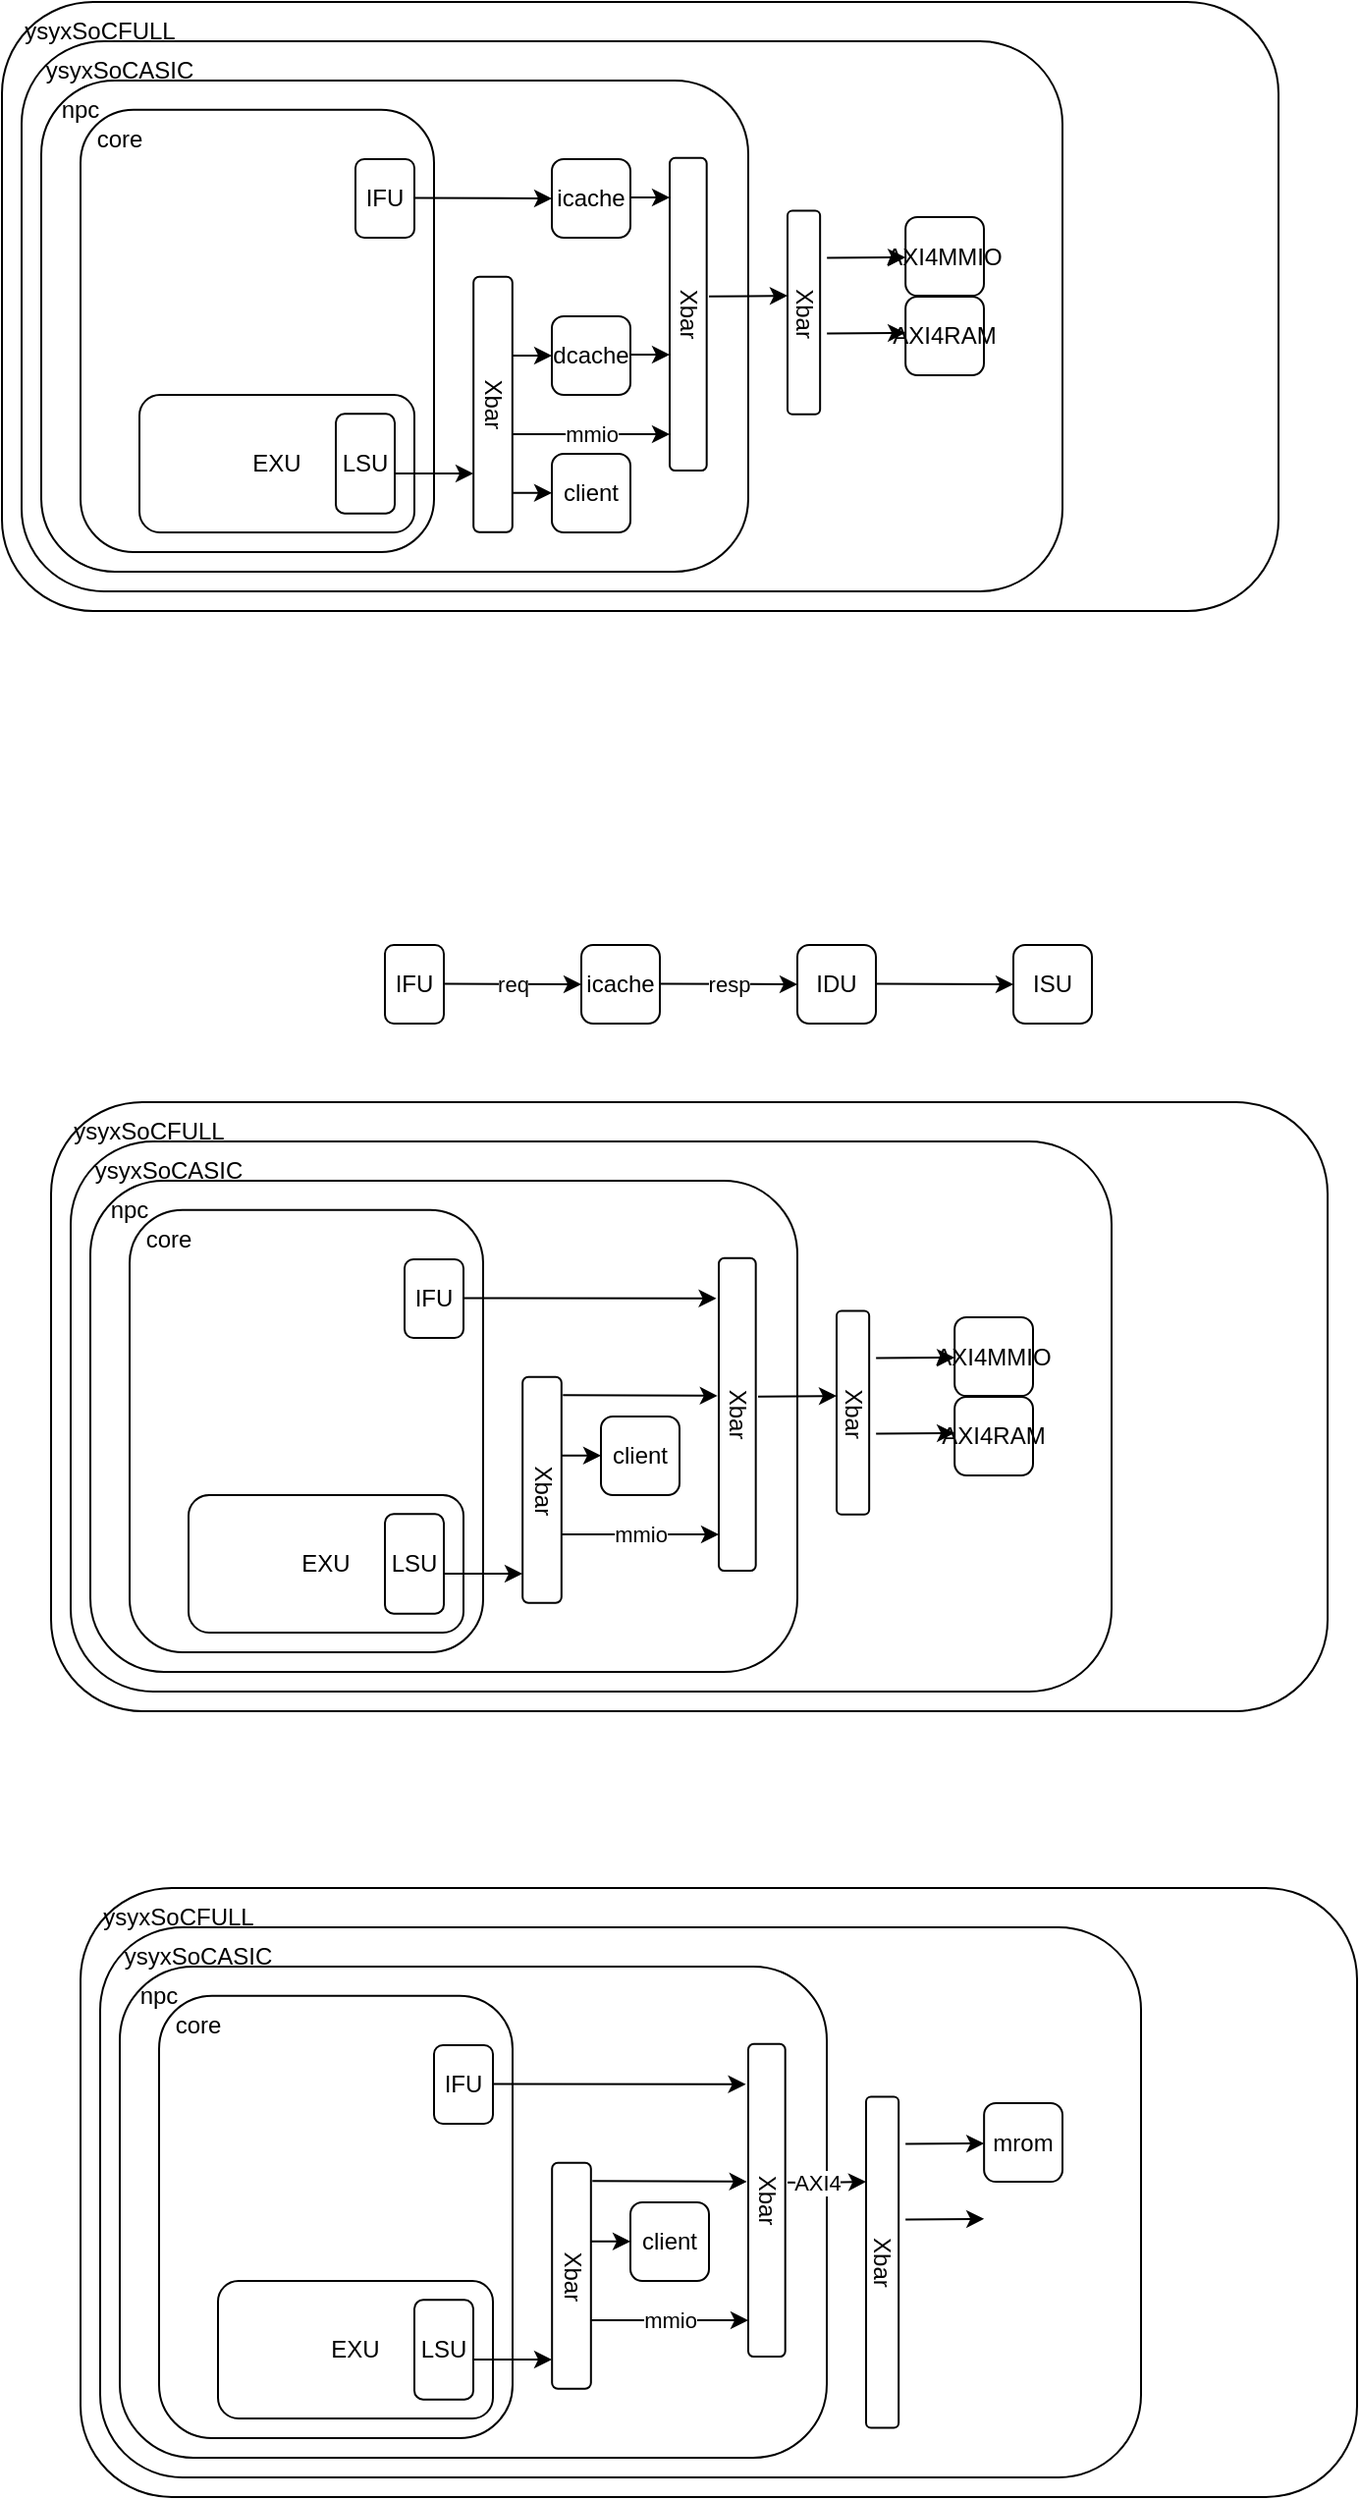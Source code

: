 <mxfile version="24.2.1" type="github" pages="2">
  <diagram name="Page-1" id="T88wnJ-eeVr1pX99vWu7">
    <mxGraphModel dx="1706" dy="488" grid="1" gridSize="10" guides="1" tooltips="1" connect="1" arrows="1" fold="1" page="1" pageScale="1" pageWidth="827" pageHeight="1169" math="0" shadow="0">
      <root>
        <mxCell id="0" />
        <mxCell id="1" parent="0" />
        <mxCell id="UKsWAtJ1c4aUPs8iqoxt-1" value="" style="rounded=1;whiteSpace=wrap;html=1;fillColor=none;" parent="1" vertex="1">
          <mxGeometry x="-795" y="80" width="650" height="310" as="geometry" />
        </mxCell>
        <mxCell id="OOI8E5ebIgTqgyi0JN3K-8" value="" style="rounded=1;whiteSpace=wrap;html=1;fillColor=none;" parent="1" vertex="1">
          <mxGeometry x="-785" y="100" width="530" height="280" as="geometry" />
        </mxCell>
        <mxCell id="ub4ppQevyPJ1YfXW-UWv-1" value="" style="rounded=1;whiteSpace=wrap;html=1;fillColor=none;" parent="1" vertex="1">
          <mxGeometry x="-775" y="120" width="360" height="250" as="geometry" />
        </mxCell>
        <mxCell id="OOI8E5ebIgTqgyi0JN3K-15" value="" style="rounded=1;whiteSpace=wrap;html=1;fillColor=none;" parent="1" vertex="1">
          <mxGeometry x="-755" y="134.82" width="180" height="225.18" as="geometry" />
        </mxCell>
        <mxCell id="ub4ppQevyPJ1YfXW-UWv-2" value="dcache" style="rounded=1;whiteSpace=wrap;html=1;" parent="1" vertex="1">
          <mxGeometry x="-515" y="240" width="40" height="40" as="geometry" />
        </mxCell>
        <mxCell id="ub4ppQevyPJ1YfXW-UWv-3" value="Xbar" style="rounded=1;whiteSpace=wrap;html=1;rotation=90;" parent="1" vertex="1">
          <mxGeometry x="-610" y="275" width="130" height="19.82" as="geometry" />
        </mxCell>
        <mxCell id="ub4ppQevyPJ1YfXW-UWv-14" value="EXU" style="rounded=1;whiteSpace=wrap;html=1;fillColor=none;" parent="1" vertex="1">
          <mxGeometry x="-725" y="280" width="140" height="70" as="geometry" />
        </mxCell>
        <mxCell id="ub4ppQevyPJ1YfXW-UWv-16" value="LSU" style="rounded=1;whiteSpace=wrap;html=1;fillColor=none;" parent="1" vertex="1">
          <mxGeometry x="-625" y="289.65" width="30" height="50.7" as="geometry" />
        </mxCell>
        <mxCell id="tJrX6if1Pe8QLQVKLtgi-5" value="client" style="rounded=1;whiteSpace=wrap;html=1;" parent="1" vertex="1">
          <mxGeometry x="-515" y="310" width="40" height="40" as="geometry" />
        </mxCell>
        <mxCell id="OOI8E5ebIgTqgyi0JN3K-1" value="" style="edgeStyle=none;orthogonalLoop=1;jettySize=auto;html=1;rounded=0;" parent="1" edge="1">
          <mxGeometry width="80" relative="1" as="geometry">
            <mxPoint x="-595" y="320" as="sourcePoint" />
            <mxPoint x="-555" y="320" as="targetPoint" />
            <Array as="points" />
          </mxGeometry>
        </mxCell>
        <mxCell id="OOI8E5ebIgTqgyi0JN3K-2" value="" style="edgeStyle=none;orthogonalLoop=1;jettySize=auto;html=1;rounded=0;" parent="1" edge="1">
          <mxGeometry width="80" relative="1" as="geometry">
            <mxPoint x="-535" y="329.83" as="sourcePoint" />
            <mxPoint x="-515" y="329.87" as="targetPoint" />
            <Array as="points" />
          </mxGeometry>
        </mxCell>
        <mxCell id="OOI8E5ebIgTqgyi0JN3K-3" value="" style="edgeStyle=none;orthogonalLoop=1;jettySize=auto;html=1;rounded=0;" parent="1" edge="1">
          <mxGeometry width="80" relative="1" as="geometry">
            <mxPoint x="-535" y="260.0" as="sourcePoint" />
            <mxPoint x="-515" y="260.04" as="targetPoint" />
            <Array as="points" />
          </mxGeometry>
        </mxCell>
        <mxCell id="OOI8E5ebIgTqgyi0JN3K-4" value="mmio" style="edgeStyle=none;orthogonalLoop=1;jettySize=auto;html=1;rounded=0;" parent="1" edge="1">
          <mxGeometry width="80" relative="1" as="geometry">
            <mxPoint x="-535" y="300.0" as="sourcePoint" />
            <mxPoint x="-455" y="300" as="targetPoint" />
            <Array as="points" />
          </mxGeometry>
        </mxCell>
        <mxCell id="OOI8E5ebIgTqgyi0JN3K-5" value="" style="edgeStyle=none;orthogonalLoop=1;jettySize=auto;html=1;rounded=0;" parent="1" edge="1">
          <mxGeometry width="80" relative="1" as="geometry">
            <mxPoint x="-475" y="259.52" as="sourcePoint" />
            <mxPoint x="-455" y="259.56" as="targetPoint" />
            <Array as="points" />
          </mxGeometry>
        </mxCell>
        <mxCell id="OOI8E5ebIgTqgyi0JN3K-6" value="Xbar" style="rounded=1;whiteSpace=wrap;html=1;rotation=90;" parent="1" vertex="1">
          <mxGeometry x="-525.15" y="229.55" width="159.14" height="18.84" as="geometry" />
        </mxCell>
        <mxCell id="OOI8E5ebIgTqgyi0JN3K-7" value="" style="edgeStyle=none;orthogonalLoop=1;jettySize=auto;html=1;rounded=0;" parent="1" edge="1">
          <mxGeometry width="80" relative="1" as="geometry">
            <mxPoint x="-435" y="229.86" as="sourcePoint" />
            <mxPoint x="-395" y="229.55" as="targetPoint" />
            <Array as="points" />
          </mxGeometry>
        </mxCell>
        <mxCell id="OOI8E5ebIgTqgyi0JN3K-9" value="IFU" style="rounded=1;whiteSpace=wrap;html=1;" parent="1" vertex="1">
          <mxGeometry x="-615" y="160" width="30" height="40" as="geometry" />
        </mxCell>
        <mxCell id="OOI8E5ebIgTqgyi0JN3K-10" value="" style="edgeStyle=none;orthogonalLoop=1;jettySize=auto;html=1;rounded=0;" parent="1" edge="1">
          <mxGeometry width="80" relative="1" as="geometry">
            <mxPoint x="-585" y="179.71" as="sourcePoint" />
            <mxPoint x="-515" y="180.05" as="targetPoint" />
            <Array as="points" />
          </mxGeometry>
        </mxCell>
        <mxCell id="OOI8E5ebIgTqgyi0JN3K-11" value="icache" style="rounded=1;whiteSpace=wrap;html=1;" parent="1" vertex="1">
          <mxGeometry x="-515" y="160" width="40" height="40" as="geometry" />
        </mxCell>
        <mxCell id="OOI8E5ebIgTqgyi0JN3K-12" value="" style="edgeStyle=none;orthogonalLoop=1;jettySize=auto;html=1;rounded=0;" parent="1" edge="1">
          <mxGeometry width="80" relative="1" as="geometry">
            <mxPoint x="-475" y="179.52" as="sourcePoint" />
            <mxPoint x="-455" y="179.56" as="targetPoint" />
            <Array as="points" />
          </mxGeometry>
        </mxCell>
        <mxCell id="OOI8E5ebIgTqgyi0JN3K-13" value="npc" style="text;strokeColor=none;align=center;fillColor=none;html=1;verticalAlign=middle;whiteSpace=wrap;rounded=0;" parent="1" vertex="1">
          <mxGeometry x="-785" y="120" width="60" height="30" as="geometry" />
        </mxCell>
        <mxCell id="OOI8E5ebIgTqgyi0JN3K-16" value="core" style="text;strokeColor=none;align=center;fillColor=none;html=1;verticalAlign=middle;whiteSpace=wrap;rounded=0;" parent="1" vertex="1">
          <mxGeometry x="-765" y="134.82" width="60" height="30" as="geometry" />
        </mxCell>
        <mxCell id="UKsWAtJ1c4aUPs8iqoxt-2" value="ysyxSoCASIC" style="text;strokeColor=none;align=center;fillColor=none;html=1;verticalAlign=middle;whiteSpace=wrap;rounded=0;" parent="1" vertex="1">
          <mxGeometry x="-765" y="100" width="60" height="30" as="geometry" />
        </mxCell>
        <mxCell id="UKsWAtJ1c4aUPs8iqoxt-3" value="ysyxSoCFULL" style="text;strokeColor=none;align=center;fillColor=none;html=1;verticalAlign=middle;whiteSpace=wrap;rounded=0;" parent="1" vertex="1">
          <mxGeometry x="-775" y="80" width="60" height="30" as="geometry" />
        </mxCell>
        <mxCell id="UKsWAtJ1c4aUPs8iqoxt-4" value="AXI4RAM" style="rounded=1;whiteSpace=wrap;html=1;" parent="1" vertex="1">
          <mxGeometry x="-334.92" y="230" width="39.92" height="40.04" as="geometry" />
        </mxCell>
        <mxCell id="d5aAkYJ9Jx9GPlN7aSxT-1" value="IFU" style="rounded=1;whiteSpace=wrap;html=1;" parent="1" vertex="1">
          <mxGeometry x="-600" y="560" width="30" height="40" as="geometry" />
        </mxCell>
        <mxCell id="d5aAkYJ9Jx9GPlN7aSxT-2" value="req" style="edgeStyle=none;orthogonalLoop=1;jettySize=auto;html=1;rounded=0;" parent="1" edge="1">
          <mxGeometry width="80" relative="1" as="geometry">
            <mxPoint x="-570" y="579.71" as="sourcePoint" />
            <mxPoint x="-500" y="580.05" as="targetPoint" />
            <Array as="points" />
          </mxGeometry>
        </mxCell>
        <mxCell id="d5aAkYJ9Jx9GPlN7aSxT-3" value="icache" style="rounded=1;whiteSpace=wrap;html=1;" parent="1" vertex="1">
          <mxGeometry x="-500" y="560" width="40" height="40" as="geometry" />
        </mxCell>
        <mxCell id="d5aAkYJ9Jx9GPlN7aSxT-6" value="resp" style="edgeStyle=none;orthogonalLoop=1;jettySize=auto;html=1;rounded=0;" parent="1" edge="1">
          <mxGeometry width="80" relative="1" as="geometry">
            <mxPoint x="-460" y="579.71" as="sourcePoint" />
            <mxPoint x="-390" y="580.05" as="targetPoint" />
            <Array as="points" />
          </mxGeometry>
        </mxCell>
        <mxCell id="d5aAkYJ9Jx9GPlN7aSxT-7" value="IDU" style="rounded=1;whiteSpace=wrap;html=1;" parent="1" vertex="1">
          <mxGeometry x="-390" y="560" width="40" height="40" as="geometry" />
        </mxCell>
        <mxCell id="d5aAkYJ9Jx9GPlN7aSxT-8" value="" style="edgeStyle=none;orthogonalLoop=1;jettySize=auto;html=1;rounded=0;" parent="1" edge="1">
          <mxGeometry width="80" relative="1" as="geometry">
            <mxPoint x="-350" y="579.71" as="sourcePoint" />
            <mxPoint x="-280" y="580.05" as="targetPoint" />
            <Array as="points" />
          </mxGeometry>
        </mxCell>
        <mxCell id="d5aAkYJ9Jx9GPlN7aSxT-9" value="ISU" style="rounded=1;whiteSpace=wrap;html=1;" parent="1" vertex="1">
          <mxGeometry x="-280" y="560" width="40" height="40" as="geometry" />
        </mxCell>
        <mxCell id="Y9-JQjLoYKGjNeR7eHeh-1" value="Xbar" style="rounded=1;whiteSpace=wrap;html=1;rotation=90;" parent="1" vertex="1">
          <mxGeometry x="-438.5" y="229.78" width="103.58" height="16.58" as="geometry" />
        </mxCell>
        <mxCell id="Y9-JQjLoYKGjNeR7eHeh-2" value="" style="edgeStyle=none;orthogonalLoop=1;jettySize=auto;html=1;rounded=0;" parent="1" edge="1">
          <mxGeometry width="80" relative="1" as="geometry">
            <mxPoint x="-374.92" y="210.31" as="sourcePoint" />
            <mxPoint x="-334.92" y="210" as="targetPoint" />
            <Array as="points" />
          </mxGeometry>
        </mxCell>
        <mxCell id="Y9-JQjLoYKGjNeR7eHeh-3" value="" style="edgeStyle=none;orthogonalLoop=1;jettySize=auto;html=1;rounded=0;" parent="1" edge="1">
          <mxGeometry width="80" relative="1" as="geometry">
            <mxPoint x="-374.92" y="248.7" as="sourcePoint" />
            <mxPoint x="-334.92" y="248.39" as="targetPoint" />
            <Array as="points" />
          </mxGeometry>
        </mxCell>
        <mxCell id="Y9-JQjLoYKGjNeR7eHeh-4" value="AXI4MMIO" style="rounded=1;whiteSpace=wrap;html=1;" parent="1" vertex="1">
          <mxGeometry x="-334.92" y="189.51" width="39.92" height="40.04" as="geometry" />
        </mxCell>
        <mxCell id="kN0HMyvuLYGmTg_YHJRw-1" value="" style="rounded=1;whiteSpace=wrap;html=1;fillColor=none;" parent="1" vertex="1">
          <mxGeometry x="-770" y="640" width="650" height="310" as="geometry" />
        </mxCell>
        <mxCell id="kN0HMyvuLYGmTg_YHJRw-2" value="" style="rounded=1;whiteSpace=wrap;html=1;fillColor=none;" parent="1" vertex="1">
          <mxGeometry x="-760" y="660" width="530" height="280" as="geometry" />
        </mxCell>
        <mxCell id="kN0HMyvuLYGmTg_YHJRw-3" value="" style="rounded=1;whiteSpace=wrap;html=1;fillColor=none;" parent="1" vertex="1">
          <mxGeometry x="-750" y="680" width="360" height="250" as="geometry" />
        </mxCell>
        <mxCell id="kN0HMyvuLYGmTg_YHJRw-4" value="" style="rounded=1;whiteSpace=wrap;html=1;fillColor=none;" parent="1" vertex="1">
          <mxGeometry x="-730" y="694.82" width="180" height="225.18" as="geometry" />
        </mxCell>
        <mxCell id="kN0HMyvuLYGmTg_YHJRw-6" value="Xbar" style="rounded=1;whiteSpace=wrap;html=1;rotation=90;" parent="1" vertex="1">
          <mxGeometry x="-577.5" y="827.5" width="115" height="19.82" as="geometry" />
        </mxCell>
        <mxCell id="kN0HMyvuLYGmTg_YHJRw-7" value="EXU" style="rounded=1;whiteSpace=wrap;html=1;fillColor=none;" parent="1" vertex="1">
          <mxGeometry x="-700" y="840" width="140" height="70" as="geometry" />
        </mxCell>
        <mxCell id="kN0HMyvuLYGmTg_YHJRw-8" value="LSU" style="rounded=1;whiteSpace=wrap;html=1;fillColor=none;" parent="1" vertex="1">
          <mxGeometry x="-600" y="849.65" width="30" height="50.7" as="geometry" />
        </mxCell>
        <mxCell id="kN0HMyvuLYGmTg_YHJRw-9" value="client" style="rounded=1;whiteSpace=wrap;html=1;direction=south;" parent="1" vertex="1">
          <mxGeometry x="-490" y="800.0" width="40" height="40" as="geometry" />
        </mxCell>
        <mxCell id="kN0HMyvuLYGmTg_YHJRw-10" value="" style="edgeStyle=none;orthogonalLoop=1;jettySize=auto;html=1;rounded=0;" parent="1" edge="1">
          <mxGeometry width="80" relative="1" as="geometry">
            <mxPoint x="-570" y="880" as="sourcePoint" />
            <mxPoint x="-530" y="880" as="targetPoint" />
            <Array as="points" />
          </mxGeometry>
        </mxCell>
        <mxCell id="kN0HMyvuLYGmTg_YHJRw-11" value="" style="edgeStyle=none;orthogonalLoop=1;jettySize=auto;html=1;rounded=0;" parent="1" edge="1">
          <mxGeometry width="80" relative="1" as="geometry">
            <mxPoint x="-510" y="819.83" as="sourcePoint" />
            <mxPoint x="-490" y="819.87" as="targetPoint" />
            <Array as="points" />
          </mxGeometry>
        </mxCell>
        <mxCell id="kN0HMyvuLYGmTg_YHJRw-12" value="" style="edgeStyle=none;orthogonalLoop=1;jettySize=auto;html=1;rounded=0;entryX=0.634;entryY=1.066;entryDx=0;entryDy=0;entryPerimeter=0;" parent="1" edge="1">
          <mxGeometry width="80" relative="1" as="geometry">
            <mxPoint x="-509.38" y="789.15" as="sourcePoint" />
            <mxPoint x="-430.623" y="789.445" as="targetPoint" />
            <Array as="points" />
          </mxGeometry>
        </mxCell>
        <mxCell id="kN0HMyvuLYGmTg_YHJRw-15" value="Xbar" style="rounded=1;whiteSpace=wrap;html=1;rotation=90;" parent="1" vertex="1">
          <mxGeometry x="-500.15" y="789.55" width="159.14" height="18.84" as="geometry" />
        </mxCell>
        <mxCell id="kN0HMyvuLYGmTg_YHJRw-16" value="" style="edgeStyle=none;orthogonalLoop=1;jettySize=auto;html=1;rounded=0;" parent="1" edge="1">
          <mxGeometry width="80" relative="1" as="geometry">
            <mxPoint x="-410" y="789.86" as="sourcePoint" />
            <mxPoint x="-370" y="789.55" as="targetPoint" />
            <Array as="points" />
          </mxGeometry>
        </mxCell>
        <mxCell id="kN0HMyvuLYGmTg_YHJRw-17" value="IFU" style="rounded=1;whiteSpace=wrap;html=1;" parent="1" vertex="1">
          <mxGeometry x="-590" y="720" width="30" height="40" as="geometry" />
        </mxCell>
        <mxCell id="kN0HMyvuLYGmTg_YHJRw-18" value="" style="edgeStyle=none;orthogonalLoop=1;jettySize=auto;html=1;rounded=0;entryX=0.129;entryY=1.065;entryDx=0;entryDy=0;entryPerimeter=0;" parent="1" target="kN0HMyvuLYGmTg_YHJRw-15" edge="1">
          <mxGeometry width="80" relative="1" as="geometry">
            <mxPoint x="-560" y="739.71" as="sourcePoint" />
            <mxPoint x="-490" y="740.05" as="targetPoint" />
            <Array as="points" />
          </mxGeometry>
        </mxCell>
        <mxCell id="kN0HMyvuLYGmTg_YHJRw-21" value="npc" style="text;strokeColor=none;align=center;fillColor=none;html=1;verticalAlign=middle;whiteSpace=wrap;rounded=0;" parent="1" vertex="1">
          <mxGeometry x="-760" y="680" width="60" height="30" as="geometry" />
        </mxCell>
        <mxCell id="kN0HMyvuLYGmTg_YHJRw-22" value="core" style="text;strokeColor=none;align=center;fillColor=none;html=1;verticalAlign=middle;whiteSpace=wrap;rounded=0;" parent="1" vertex="1">
          <mxGeometry x="-740" y="694.82" width="60" height="30" as="geometry" />
        </mxCell>
        <mxCell id="kN0HMyvuLYGmTg_YHJRw-23" value="ysyxSoCASIC" style="text;strokeColor=none;align=center;fillColor=none;html=1;verticalAlign=middle;whiteSpace=wrap;rounded=0;" parent="1" vertex="1">
          <mxGeometry x="-740" y="660" width="60" height="30" as="geometry" />
        </mxCell>
        <mxCell id="kN0HMyvuLYGmTg_YHJRw-24" value="ysyxSoCFULL" style="text;strokeColor=none;align=center;fillColor=none;html=1;verticalAlign=middle;whiteSpace=wrap;rounded=0;" parent="1" vertex="1">
          <mxGeometry x="-750" y="640" width="60" height="30" as="geometry" />
        </mxCell>
        <mxCell id="kN0HMyvuLYGmTg_YHJRw-25" value="AXI4RAM" style="rounded=1;whiteSpace=wrap;html=1;" parent="1" vertex="1">
          <mxGeometry x="-309.92" y="790" width="39.92" height="40.04" as="geometry" />
        </mxCell>
        <mxCell id="kN0HMyvuLYGmTg_YHJRw-26" value="Xbar" style="rounded=1;whiteSpace=wrap;html=1;rotation=90;" parent="1" vertex="1">
          <mxGeometry x="-413.5" y="789.78" width="103.58" height="16.58" as="geometry" />
        </mxCell>
        <mxCell id="kN0HMyvuLYGmTg_YHJRw-27" value="" style="edgeStyle=none;orthogonalLoop=1;jettySize=auto;html=1;rounded=0;" parent="1" edge="1">
          <mxGeometry width="80" relative="1" as="geometry">
            <mxPoint x="-349.92" y="770.31" as="sourcePoint" />
            <mxPoint x="-309.92" y="770" as="targetPoint" />
            <Array as="points" />
          </mxGeometry>
        </mxCell>
        <mxCell id="kN0HMyvuLYGmTg_YHJRw-28" value="" style="edgeStyle=none;orthogonalLoop=1;jettySize=auto;html=1;rounded=0;" parent="1" edge="1">
          <mxGeometry width="80" relative="1" as="geometry">
            <mxPoint x="-349.92" y="808.7" as="sourcePoint" />
            <mxPoint x="-309.92" y="808.39" as="targetPoint" />
            <Array as="points" />
          </mxGeometry>
        </mxCell>
        <mxCell id="kN0HMyvuLYGmTg_YHJRw-29" value="AXI4MMIO" style="rounded=1;whiteSpace=wrap;html=1;" parent="1" vertex="1">
          <mxGeometry x="-309.92" y="749.51" width="39.92" height="40.04" as="geometry" />
        </mxCell>
        <mxCell id="LKI49HmT6PDwrMgtFvWW-1" value="mmio" style="edgeStyle=none;orthogonalLoop=1;jettySize=auto;html=1;rounded=0;" parent="1" edge="1">
          <mxGeometry width="80" relative="1" as="geometry">
            <mxPoint x="-510" y="860.0" as="sourcePoint" />
            <mxPoint x="-430" y="860" as="targetPoint" />
            <Array as="points" />
          </mxGeometry>
        </mxCell>
        <mxCell id="YW0HAeXKcnN4OkXtbkRh-1" value="" style="rounded=1;whiteSpace=wrap;html=1;fillColor=none;" vertex="1" parent="1">
          <mxGeometry x="-755" y="1040" width="650" height="310" as="geometry" />
        </mxCell>
        <mxCell id="YW0HAeXKcnN4OkXtbkRh-2" value="" style="rounded=1;whiteSpace=wrap;html=1;fillColor=none;" vertex="1" parent="1">
          <mxGeometry x="-745" y="1060" width="530" height="280" as="geometry" />
        </mxCell>
        <mxCell id="YW0HAeXKcnN4OkXtbkRh-3" value="" style="rounded=1;whiteSpace=wrap;html=1;fillColor=none;" vertex="1" parent="1">
          <mxGeometry x="-735" y="1080" width="360" height="250" as="geometry" />
        </mxCell>
        <mxCell id="YW0HAeXKcnN4OkXtbkRh-4" value="" style="rounded=1;whiteSpace=wrap;html=1;fillColor=none;" vertex="1" parent="1">
          <mxGeometry x="-715" y="1094.82" width="180" height="225.18" as="geometry" />
        </mxCell>
        <mxCell id="YW0HAeXKcnN4OkXtbkRh-5" value="Xbar" style="rounded=1;whiteSpace=wrap;html=1;rotation=90;" vertex="1" parent="1">
          <mxGeometry x="-562.5" y="1227.5" width="115" height="19.82" as="geometry" />
        </mxCell>
        <mxCell id="YW0HAeXKcnN4OkXtbkRh-6" value="EXU" style="rounded=1;whiteSpace=wrap;html=1;fillColor=none;" vertex="1" parent="1">
          <mxGeometry x="-685" y="1240" width="140" height="70" as="geometry" />
        </mxCell>
        <mxCell id="YW0HAeXKcnN4OkXtbkRh-7" value="LSU" style="rounded=1;whiteSpace=wrap;html=1;fillColor=none;" vertex="1" parent="1">
          <mxGeometry x="-585" y="1249.65" width="30" height="50.7" as="geometry" />
        </mxCell>
        <mxCell id="YW0HAeXKcnN4OkXtbkRh-8" value="client" style="rounded=1;whiteSpace=wrap;html=1;direction=south;" vertex="1" parent="1">
          <mxGeometry x="-475" y="1200" width="40" height="40" as="geometry" />
        </mxCell>
        <mxCell id="YW0HAeXKcnN4OkXtbkRh-9" value="" style="edgeStyle=none;orthogonalLoop=1;jettySize=auto;html=1;rounded=0;" edge="1" parent="1">
          <mxGeometry width="80" relative="1" as="geometry">
            <mxPoint x="-555" y="1280" as="sourcePoint" />
            <mxPoint x="-515" y="1280" as="targetPoint" />
            <Array as="points" />
          </mxGeometry>
        </mxCell>
        <mxCell id="YW0HAeXKcnN4OkXtbkRh-10" value="" style="edgeStyle=none;orthogonalLoop=1;jettySize=auto;html=1;rounded=0;" edge="1" parent="1">
          <mxGeometry width="80" relative="1" as="geometry">
            <mxPoint x="-495" y="1219.83" as="sourcePoint" />
            <mxPoint x="-475" y="1219.87" as="targetPoint" />
            <Array as="points" />
          </mxGeometry>
        </mxCell>
        <mxCell id="YW0HAeXKcnN4OkXtbkRh-11" value="" style="edgeStyle=none;orthogonalLoop=1;jettySize=auto;html=1;rounded=0;entryX=0.634;entryY=1.066;entryDx=0;entryDy=0;entryPerimeter=0;" edge="1" parent="1">
          <mxGeometry width="80" relative="1" as="geometry">
            <mxPoint x="-494.38" y="1189.15" as="sourcePoint" />
            <mxPoint x="-415.623" y="1189.445" as="targetPoint" />
            <Array as="points" />
          </mxGeometry>
        </mxCell>
        <mxCell id="YW0HAeXKcnN4OkXtbkRh-12" value="Xbar" style="rounded=1;whiteSpace=wrap;html=1;rotation=90;" vertex="1" parent="1">
          <mxGeometry x="-485.15" y="1189.55" width="159.14" height="18.84" as="geometry" />
        </mxCell>
        <mxCell id="YW0HAeXKcnN4OkXtbkRh-13" value="AXI4" style="edgeStyle=none;orthogonalLoop=1;jettySize=auto;html=1;rounded=0;" edge="1" parent="1">
          <mxGeometry x="-0.25" width="80" relative="1" as="geometry">
            <mxPoint x="-395" y="1189.86" as="sourcePoint" />
            <mxPoint x="-355" y="1189.55" as="targetPoint" />
            <Array as="points">
              <mxPoint x="-380" y="1190" />
            </Array>
            <mxPoint as="offset" />
          </mxGeometry>
        </mxCell>
        <mxCell id="YW0HAeXKcnN4OkXtbkRh-14" value="IFU" style="rounded=1;whiteSpace=wrap;html=1;" vertex="1" parent="1">
          <mxGeometry x="-575" y="1120" width="30" height="40" as="geometry" />
        </mxCell>
        <mxCell id="YW0HAeXKcnN4OkXtbkRh-15" value="" style="edgeStyle=none;orthogonalLoop=1;jettySize=auto;html=1;rounded=0;entryX=0.129;entryY=1.065;entryDx=0;entryDy=0;entryPerimeter=0;" edge="1" parent="1" target="YW0HAeXKcnN4OkXtbkRh-12">
          <mxGeometry width="80" relative="1" as="geometry">
            <mxPoint x="-545" y="1139.71" as="sourcePoint" />
            <mxPoint x="-475" y="1140.05" as="targetPoint" />
            <Array as="points" />
          </mxGeometry>
        </mxCell>
        <mxCell id="YW0HAeXKcnN4OkXtbkRh-16" value="npc" style="text;strokeColor=none;align=center;fillColor=none;html=1;verticalAlign=middle;whiteSpace=wrap;rounded=0;" vertex="1" parent="1">
          <mxGeometry x="-745" y="1080" width="60" height="30" as="geometry" />
        </mxCell>
        <mxCell id="YW0HAeXKcnN4OkXtbkRh-17" value="core" style="text;strokeColor=none;align=center;fillColor=none;html=1;verticalAlign=middle;whiteSpace=wrap;rounded=0;" vertex="1" parent="1">
          <mxGeometry x="-725" y="1094.82" width="60" height="30" as="geometry" />
        </mxCell>
        <mxCell id="YW0HAeXKcnN4OkXtbkRh-18" value="ysyxSoCASIC" style="text;strokeColor=none;align=center;fillColor=none;html=1;verticalAlign=middle;whiteSpace=wrap;rounded=0;" vertex="1" parent="1">
          <mxGeometry x="-725" y="1060" width="60" height="30" as="geometry" />
        </mxCell>
        <mxCell id="YW0HAeXKcnN4OkXtbkRh-19" value="ysyxSoCFULL" style="text;strokeColor=none;align=center;fillColor=none;html=1;verticalAlign=middle;whiteSpace=wrap;rounded=0;" vertex="1" parent="1">
          <mxGeometry x="-735" y="1040" width="60" height="30" as="geometry" />
        </mxCell>
        <mxCell id="YW0HAeXKcnN4OkXtbkRh-21" value="Xbar" style="rounded=1;whiteSpace=wrap;html=1;rotation=90;" vertex="1" parent="1">
          <mxGeometry x="-430.96" y="1222.24" width="168.5" height="16.58" as="geometry" />
        </mxCell>
        <mxCell id="YW0HAeXKcnN4OkXtbkRh-22" value="" style="edgeStyle=none;orthogonalLoop=1;jettySize=auto;html=1;rounded=0;" edge="1" parent="1">
          <mxGeometry width="80" relative="1" as="geometry">
            <mxPoint x="-334.92" y="1170.31" as="sourcePoint" />
            <mxPoint x="-294.92" y="1170" as="targetPoint" />
            <Array as="points" />
          </mxGeometry>
        </mxCell>
        <mxCell id="YW0HAeXKcnN4OkXtbkRh-23" value="" style="edgeStyle=none;orthogonalLoop=1;jettySize=auto;html=1;rounded=0;" edge="1" parent="1">
          <mxGeometry width="80" relative="1" as="geometry">
            <mxPoint x="-334.92" y="1208.7" as="sourcePoint" />
            <mxPoint x="-294.92" y="1208.39" as="targetPoint" />
            <Array as="points" />
          </mxGeometry>
        </mxCell>
        <mxCell id="YW0HAeXKcnN4OkXtbkRh-24" value="mrom" style="rounded=1;whiteSpace=wrap;html=1;" vertex="1" parent="1">
          <mxGeometry x="-294.92" y="1149.51" width="39.92" height="40.04" as="geometry" />
        </mxCell>
        <mxCell id="YW0HAeXKcnN4OkXtbkRh-25" value="mmio" style="edgeStyle=none;orthogonalLoop=1;jettySize=auto;html=1;rounded=0;" edge="1" parent="1">
          <mxGeometry width="80" relative="1" as="geometry">
            <mxPoint x="-495" y="1260" as="sourcePoint" />
            <mxPoint x="-415" y="1260" as="targetPoint" />
            <Array as="points" />
          </mxGeometry>
        </mxCell>
      </root>
    </mxGraphModel>
  </diagram>
  <diagram id="9-1XJFfj4DLoy20LCH09" name="Page-2">
    <mxGraphModel dx="2056" dy="938" grid="1" gridSize="10" guides="1" tooltips="1" connect="1" arrows="1" fold="1" page="1" pageScale="1" pageWidth="827" pageHeight="1169" math="0" shadow="0">
      <root>
        <mxCell id="0" />
        <mxCell id="1" parent="0" />
      </root>
    </mxGraphModel>
  </diagram>
</mxfile>
